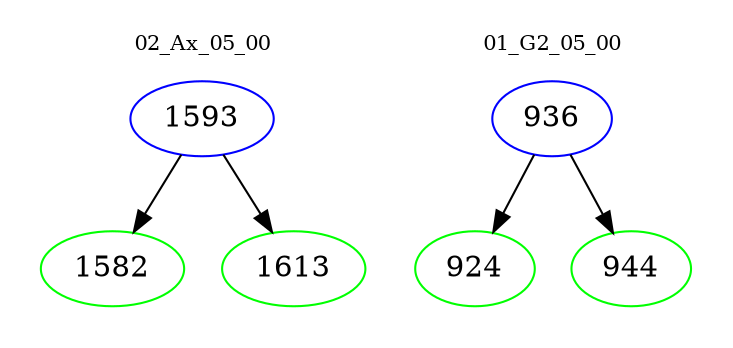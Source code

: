 digraph{
subgraph cluster_0 {
color = white
label = "02_Ax_05_00";
fontsize=10;
T0_1593 [label="1593", color="blue"]
T0_1593 -> T0_1582 [color="black"]
T0_1582 [label="1582", color="green"]
T0_1593 -> T0_1613 [color="black"]
T0_1613 [label="1613", color="green"]
}
subgraph cluster_1 {
color = white
label = "01_G2_05_00";
fontsize=10;
T1_936 [label="936", color="blue"]
T1_936 -> T1_924 [color="black"]
T1_924 [label="924", color="green"]
T1_936 -> T1_944 [color="black"]
T1_944 [label="944", color="green"]
}
}
